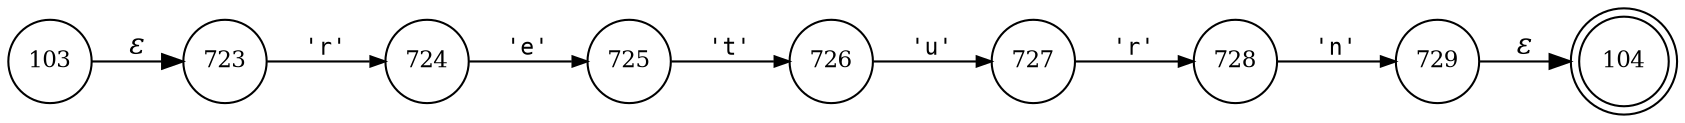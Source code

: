 digraph ATN {
rankdir=LR;
s104[fontsize=11, label="104", shape=doublecircle, fixedsize=true, width=.6];
s723[fontsize=11,label="723", shape=circle, fixedsize=true, width=.55, peripheries=1];
s724[fontsize=11,label="724", shape=circle, fixedsize=true, width=.55, peripheries=1];
s725[fontsize=11,label="725", shape=circle, fixedsize=true, width=.55, peripheries=1];
s726[fontsize=11,label="726", shape=circle, fixedsize=true, width=.55, peripheries=1];
s103[fontsize=11,label="103", shape=circle, fixedsize=true, width=.55, peripheries=1];
s727[fontsize=11,label="727", shape=circle, fixedsize=true, width=.55, peripheries=1];
s728[fontsize=11,label="728", shape=circle, fixedsize=true, width=.55, peripheries=1];
s729[fontsize=11,label="729", shape=circle, fixedsize=true, width=.55, peripheries=1];
s103 -> s723 [fontname="Times-Italic", label="&epsilon;"];
s723 -> s724 [fontsize=11, fontname="Courier", arrowsize=.7, label = "'r'", arrowhead = normal];
s724 -> s725 [fontsize=11, fontname="Courier", arrowsize=.7, label = "'e'", arrowhead = normal];
s725 -> s726 [fontsize=11, fontname="Courier", arrowsize=.7, label = "'t'", arrowhead = normal];
s726 -> s727 [fontsize=11, fontname="Courier", arrowsize=.7, label = "'u'", arrowhead = normal];
s727 -> s728 [fontsize=11, fontname="Courier", arrowsize=.7, label = "'r'", arrowhead = normal];
s728 -> s729 [fontsize=11, fontname="Courier", arrowsize=.7, label = "'n'", arrowhead = normal];
s729 -> s104 [fontname="Times-Italic", label="&epsilon;"];
}